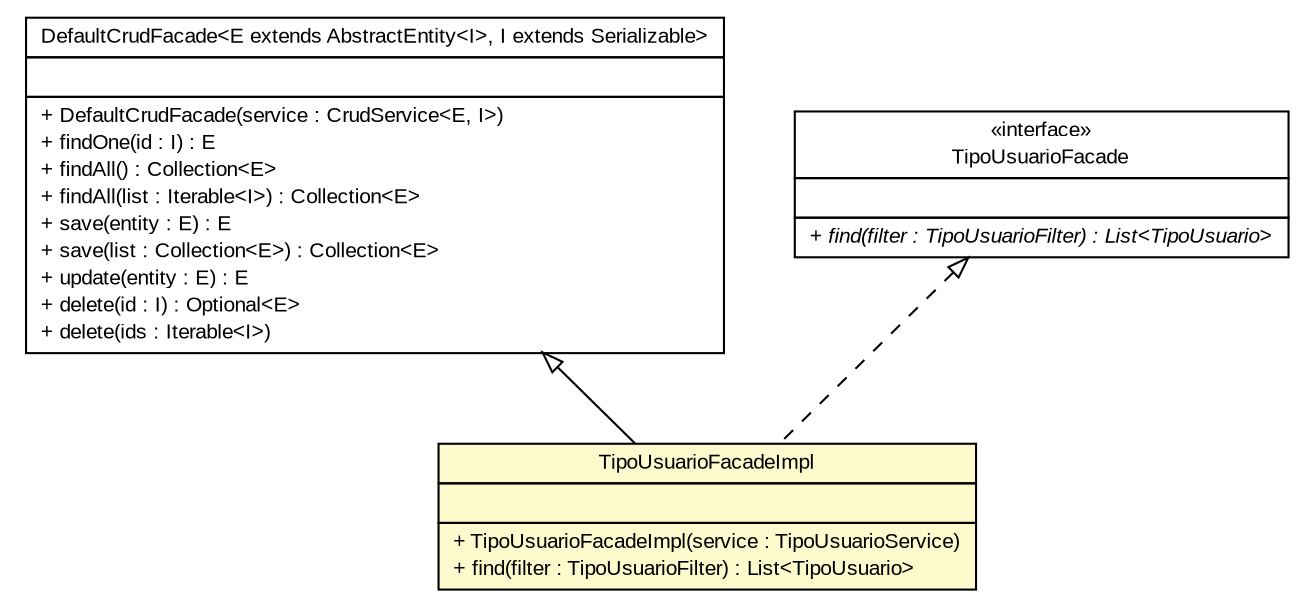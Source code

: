 #!/usr/local/bin/dot
#
# Class diagram 
# Generated by UMLGraph version R5_6 (http://www.umlgraph.org/)
#

digraph G {
	edge [fontname="arial",fontsize=10,labelfontname="arial",labelfontsize=10];
	node [fontname="arial",fontsize=10,shape=plaintext];
	nodesep=0.25;
	ranksep=0.5;
	// br.gov.to.sefaz.business.facade.impl.DefaultCrudFacade<E extends br.gov.to.sefaz.persistence.entity.AbstractEntity<I>, I extends java.io.Serializable>
	c201752 [label=<<table title="br.gov.to.sefaz.business.facade.impl.DefaultCrudFacade" border="0" cellborder="1" cellspacing="0" cellpadding="2" port="p" href="../../../../../business/facade/impl/DefaultCrudFacade.html">
		<tr><td><table border="0" cellspacing="0" cellpadding="1">
<tr><td align="center" balign="center"> DefaultCrudFacade&lt;E extends AbstractEntity&lt;I&gt;, I extends Serializable&gt; </td></tr>
		</table></td></tr>
		<tr><td><table border="0" cellspacing="0" cellpadding="1">
<tr><td align="left" balign="left">  </td></tr>
		</table></td></tr>
		<tr><td><table border="0" cellspacing="0" cellpadding="1">
<tr><td align="left" balign="left"> + DefaultCrudFacade(service : CrudService&lt;E, I&gt;) </td></tr>
<tr><td align="left" balign="left"> + findOne(id : I) : E </td></tr>
<tr><td align="left" balign="left"> + findAll() : Collection&lt;E&gt; </td></tr>
<tr><td align="left" balign="left"> + findAll(list : Iterable&lt;I&gt;) : Collection&lt;E&gt; </td></tr>
<tr><td align="left" balign="left"> + save(entity : E) : E </td></tr>
<tr><td align="left" balign="left"> + save(list : Collection&lt;E&gt;) : Collection&lt;E&gt; </td></tr>
<tr><td align="left" balign="left"> + update(entity : E) : E </td></tr>
<tr><td align="left" balign="left"> + delete(id : I) : Optional&lt;E&gt; </td></tr>
<tr><td align="left" balign="left"> + delete(ids : Iterable&lt;I&gt;) </td></tr>
		</table></td></tr>
		</table>>, URL="../../../../../business/facade/impl/DefaultCrudFacade.html", fontname="arial", fontcolor="black", fontsize=10.0];
	// br.gov.to.sefaz.seg.business.gestao.facade.impl.TipoUsuarioFacadeImpl
	c201810 [label=<<table title="br.gov.to.sefaz.seg.business.gestao.facade.impl.TipoUsuarioFacadeImpl" border="0" cellborder="1" cellspacing="0" cellpadding="2" port="p" bgcolor="lemonChiffon" href="./TipoUsuarioFacadeImpl.html">
		<tr><td><table border="0" cellspacing="0" cellpadding="1">
<tr><td align="center" balign="center"> TipoUsuarioFacadeImpl </td></tr>
		</table></td></tr>
		<tr><td><table border="0" cellspacing="0" cellpadding="1">
<tr><td align="left" balign="left">  </td></tr>
		</table></td></tr>
		<tr><td><table border="0" cellspacing="0" cellpadding="1">
<tr><td align="left" balign="left"> + TipoUsuarioFacadeImpl(service : TipoUsuarioService) </td></tr>
<tr><td align="left" balign="left"> + find(filter : TipoUsuarioFilter) : List&lt;TipoUsuario&gt; </td></tr>
		</table></td></tr>
		</table>>, URL="./TipoUsuarioFacadeImpl.html", fontname="arial", fontcolor="black", fontsize=10.0];
	// br.gov.to.sefaz.seg.business.gestao.facade.TipoUsuarioFacade
	c201814 [label=<<table title="br.gov.to.sefaz.seg.business.gestao.facade.TipoUsuarioFacade" border="0" cellborder="1" cellspacing="0" cellpadding="2" port="p" href="../TipoUsuarioFacade.html">
		<tr><td><table border="0" cellspacing="0" cellpadding="1">
<tr><td align="center" balign="center"> &#171;interface&#187; </td></tr>
<tr><td align="center" balign="center"> TipoUsuarioFacade </td></tr>
		</table></td></tr>
		<tr><td><table border="0" cellspacing="0" cellpadding="1">
<tr><td align="left" balign="left">  </td></tr>
		</table></td></tr>
		<tr><td><table border="0" cellspacing="0" cellpadding="1">
<tr><td align="left" balign="left"><font face="arial italic" point-size="10.0"> + find(filter : TipoUsuarioFilter) : List&lt;TipoUsuario&gt; </font></td></tr>
		</table></td></tr>
		</table>>, URL="../TipoUsuarioFacade.html", fontname="arial", fontcolor="black", fontsize=10.0];
	//br.gov.to.sefaz.seg.business.gestao.facade.impl.TipoUsuarioFacadeImpl extends br.gov.to.sefaz.business.facade.impl.DefaultCrudFacade<br.gov.to.sefaz.seg.persistence.entity.TipoUsuario, java.lang.Integer>
	c201752:p -> c201810:p [dir=back,arrowtail=empty];
	//br.gov.to.sefaz.seg.business.gestao.facade.impl.TipoUsuarioFacadeImpl implements br.gov.to.sefaz.seg.business.gestao.facade.TipoUsuarioFacade
	c201814:p -> c201810:p [dir=back,arrowtail=empty,style=dashed];
}

